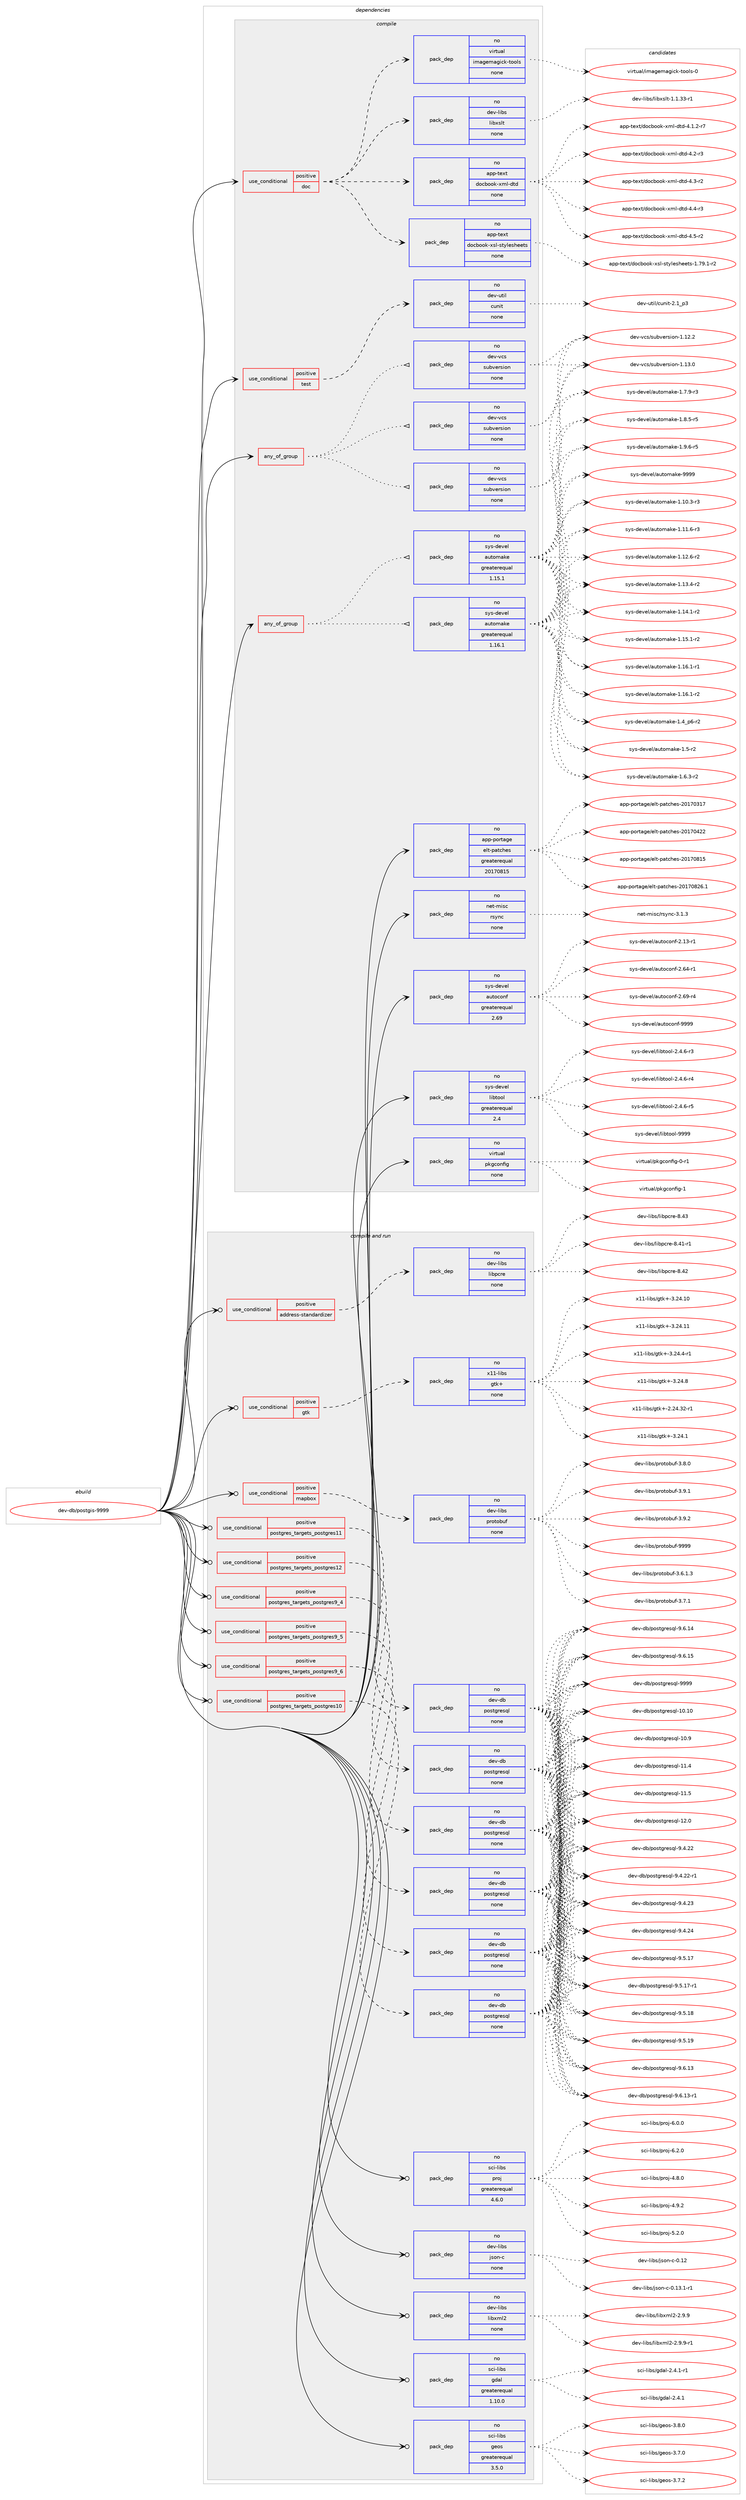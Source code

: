 digraph prolog {

# *************
# Graph options
# *************

newrank=true;
concentrate=true;
compound=true;
graph [rankdir=LR,fontname=Helvetica,fontsize=10,ranksep=1.5];#, ranksep=2.5, nodesep=0.2];
edge  [arrowhead=vee];
node  [fontname=Helvetica,fontsize=10];

# **********
# The ebuild
# **********

subgraph cluster_leftcol {
color=gray;
rank=same;
label=<<i>ebuild</i>>;
id [label="dev-db/postgis-9999", color=red, width=4, href="../dev-db/postgis-9999.svg"];
}

# ****************
# The dependencies
# ****************

subgraph cluster_midcol {
color=gray;
label=<<i>dependencies</i>>;
subgraph cluster_compile {
fillcolor="#eeeeee";
style=filled;
label=<<i>compile</i>>;
subgraph any9381 {
dependency522027 [label=<<TABLE BORDER="0" CELLBORDER="1" CELLSPACING="0" CELLPADDING="4"><TR><TD CELLPADDING="10">any_of_group</TD></TR></TABLE>>, shape=none, color=red];subgraph pack388657 {
dependency522028 [label=<<TABLE BORDER="0" CELLBORDER="1" CELLSPACING="0" CELLPADDING="4" WIDTH="220"><TR><TD ROWSPAN="6" CELLPADDING="30">pack_dep</TD></TR><TR><TD WIDTH="110">no</TD></TR><TR><TD>dev-vcs</TD></TR><TR><TD>subversion</TD></TR><TR><TD>none</TD></TR><TR><TD></TD></TR></TABLE>>, shape=none, color=blue];
}
dependency522027:e -> dependency522028:w [weight=20,style="dotted",arrowhead="oinv"];
subgraph pack388658 {
dependency522029 [label=<<TABLE BORDER="0" CELLBORDER="1" CELLSPACING="0" CELLPADDING="4" WIDTH="220"><TR><TD ROWSPAN="6" CELLPADDING="30">pack_dep</TD></TR><TR><TD WIDTH="110">no</TD></TR><TR><TD>dev-vcs</TD></TR><TR><TD>subversion</TD></TR><TR><TD>none</TD></TR><TR><TD></TD></TR></TABLE>>, shape=none, color=blue];
}
dependency522027:e -> dependency522029:w [weight=20,style="dotted",arrowhead="oinv"];
subgraph pack388659 {
dependency522030 [label=<<TABLE BORDER="0" CELLBORDER="1" CELLSPACING="0" CELLPADDING="4" WIDTH="220"><TR><TD ROWSPAN="6" CELLPADDING="30">pack_dep</TD></TR><TR><TD WIDTH="110">no</TD></TR><TR><TD>dev-vcs</TD></TR><TR><TD>subversion</TD></TR><TR><TD>none</TD></TR><TR><TD></TD></TR></TABLE>>, shape=none, color=blue];
}
dependency522027:e -> dependency522030:w [weight=20,style="dotted",arrowhead="oinv"];
}
id:e -> dependency522027:w [weight=20,style="solid",arrowhead="vee"];
subgraph any9382 {
dependency522031 [label=<<TABLE BORDER="0" CELLBORDER="1" CELLSPACING="0" CELLPADDING="4"><TR><TD CELLPADDING="10">any_of_group</TD></TR></TABLE>>, shape=none, color=red];subgraph pack388660 {
dependency522032 [label=<<TABLE BORDER="0" CELLBORDER="1" CELLSPACING="0" CELLPADDING="4" WIDTH="220"><TR><TD ROWSPAN="6" CELLPADDING="30">pack_dep</TD></TR><TR><TD WIDTH="110">no</TD></TR><TR><TD>sys-devel</TD></TR><TR><TD>automake</TD></TR><TR><TD>greaterequal</TD></TR><TR><TD>1.16.1</TD></TR></TABLE>>, shape=none, color=blue];
}
dependency522031:e -> dependency522032:w [weight=20,style="dotted",arrowhead="oinv"];
subgraph pack388661 {
dependency522033 [label=<<TABLE BORDER="0" CELLBORDER="1" CELLSPACING="0" CELLPADDING="4" WIDTH="220"><TR><TD ROWSPAN="6" CELLPADDING="30">pack_dep</TD></TR><TR><TD WIDTH="110">no</TD></TR><TR><TD>sys-devel</TD></TR><TR><TD>automake</TD></TR><TR><TD>greaterequal</TD></TR><TR><TD>1.15.1</TD></TR></TABLE>>, shape=none, color=blue];
}
dependency522031:e -> dependency522033:w [weight=20,style="dotted",arrowhead="oinv"];
}
id:e -> dependency522031:w [weight=20,style="solid",arrowhead="vee"];
subgraph cond123632 {
dependency522034 [label=<<TABLE BORDER="0" CELLBORDER="1" CELLSPACING="0" CELLPADDING="4"><TR><TD ROWSPAN="3" CELLPADDING="10">use_conditional</TD></TR><TR><TD>positive</TD></TR><TR><TD>doc</TD></TR></TABLE>>, shape=none, color=red];
subgraph pack388662 {
dependency522035 [label=<<TABLE BORDER="0" CELLBORDER="1" CELLSPACING="0" CELLPADDING="4" WIDTH="220"><TR><TD ROWSPAN="6" CELLPADDING="30">pack_dep</TD></TR><TR><TD WIDTH="110">no</TD></TR><TR><TD>app-text</TD></TR><TR><TD>docbook-xsl-stylesheets</TD></TR><TR><TD>none</TD></TR><TR><TD></TD></TR></TABLE>>, shape=none, color=blue];
}
dependency522034:e -> dependency522035:w [weight=20,style="dashed",arrowhead="vee"];
subgraph pack388663 {
dependency522036 [label=<<TABLE BORDER="0" CELLBORDER="1" CELLSPACING="0" CELLPADDING="4" WIDTH="220"><TR><TD ROWSPAN="6" CELLPADDING="30">pack_dep</TD></TR><TR><TD WIDTH="110">no</TD></TR><TR><TD>app-text</TD></TR><TR><TD>docbook-xml-dtd</TD></TR><TR><TD>none</TD></TR><TR><TD></TD></TR></TABLE>>, shape=none, color=blue];
}
dependency522034:e -> dependency522036:w [weight=20,style="dashed",arrowhead="vee"];
subgraph pack388664 {
dependency522037 [label=<<TABLE BORDER="0" CELLBORDER="1" CELLSPACING="0" CELLPADDING="4" WIDTH="220"><TR><TD ROWSPAN="6" CELLPADDING="30">pack_dep</TD></TR><TR><TD WIDTH="110">no</TD></TR><TR><TD>dev-libs</TD></TR><TR><TD>libxslt</TD></TR><TR><TD>none</TD></TR><TR><TD></TD></TR></TABLE>>, shape=none, color=blue];
}
dependency522034:e -> dependency522037:w [weight=20,style="dashed",arrowhead="vee"];
subgraph pack388665 {
dependency522038 [label=<<TABLE BORDER="0" CELLBORDER="1" CELLSPACING="0" CELLPADDING="4" WIDTH="220"><TR><TD ROWSPAN="6" CELLPADDING="30">pack_dep</TD></TR><TR><TD WIDTH="110">no</TD></TR><TR><TD>virtual</TD></TR><TR><TD>imagemagick-tools</TD></TR><TR><TD>none</TD></TR><TR><TD></TD></TR></TABLE>>, shape=none, color=blue];
}
dependency522034:e -> dependency522038:w [weight=20,style="dashed",arrowhead="vee"];
}
id:e -> dependency522034:w [weight=20,style="solid",arrowhead="vee"];
subgraph cond123633 {
dependency522039 [label=<<TABLE BORDER="0" CELLBORDER="1" CELLSPACING="0" CELLPADDING="4"><TR><TD ROWSPAN="3" CELLPADDING="10">use_conditional</TD></TR><TR><TD>positive</TD></TR><TR><TD>test</TD></TR></TABLE>>, shape=none, color=red];
subgraph pack388666 {
dependency522040 [label=<<TABLE BORDER="0" CELLBORDER="1" CELLSPACING="0" CELLPADDING="4" WIDTH="220"><TR><TD ROWSPAN="6" CELLPADDING="30">pack_dep</TD></TR><TR><TD WIDTH="110">no</TD></TR><TR><TD>dev-util</TD></TR><TR><TD>cunit</TD></TR><TR><TD>none</TD></TR><TR><TD></TD></TR></TABLE>>, shape=none, color=blue];
}
dependency522039:e -> dependency522040:w [weight=20,style="dashed",arrowhead="vee"];
}
id:e -> dependency522039:w [weight=20,style="solid",arrowhead="vee"];
subgraph pack388667 {
dependency522041 [label=<<TABLE BORDER="0" CELLBORDER="1" CELLSPACING="0" CELLPADDING="4" WIDTH="220"><TR><TD ROWSPAN="6" CELLPADDING="30">pack_dep</TD></TR><TR><TD WIDTH="110">no</TD></TR><TR><TD>app-portage</TD></TR><TR><TD>elt-patches</TD></TR><TR><TD>greaterequal</TD></TR><TR><TD>20170815</TD></TR></TABLE>>, shape=none, color=blue];
}
id:e -> dependency522041:w [weight=20,style="solid",arrowhead="vee"];
subgraph pack388668 {
dependency522042 [label=<<TABLE BORDER="0" CELLBORDER="1" CELLSPACING="0" CELLPADDING="4" WIDTH="220"><TR><TD ROWSPAN="6" CELLPADDING="30">pack_dep</TD></TR><TR><TD WIDTH="110">no</TD></TR><TR><TD>net-misc</TD></TR><TR><TD>rsync</TD></TR><TR><TD>none</TD></TR><TR><TD></TD></TR></TABLE>>, shape=none, color=blue];
}
id:e -> dependency522042:w [weight=20,style="solid",arrowhead="vee"];
subgraph pack388669 {
dependency522043 [label=<<TABLE BORDER="0" CELLBORDER="1" CELLSPACING="0" CELLPADDING="4" WIDTH="220"><TR><TD ROWSPAN="6" CELLPADDING="30">pack_dep</TD></TR><TR><TD WIDTH="110">no</TD></TR><TR><TD>sys-devel</TD></TR><TR><TD>autoconf</TD></TR><TR><TD>greaterequal</TD></TR><TR><TD>2.69</TD></TR></TABLE>>, shape=none, color=blue];
}
id:e -> dependency522043:w [weight=20,style="solid",arrowhead="vee"];
subgraph pack388670 {
dependency522044 [label=<<TABLE BORDER="0" CELLBORDER="1" CELLSPACING="0" CELLPADDING="4" WIDTH="220"><TR><TD ROWSPAN="6" CELLPADDING="30">pack_dep</TD></TR><TR><TD WIDTH="110">no</TD></TR><TR><TD>sys-devel</TD></TR><TR><TD>libtool</TD></TR><TR><TD>greaterequal</TD></TR><TR><TD>2.4</TD></TR></TABLE>>, shape=none, color=blue];
}
id:e -> dependency522044:w [weight=20,style="solid",arrowhead="vee"];
subgraph pack388671 {
dependency522045 [label=<<TABLE BORDER="0" CELLBORDER="1" CELLSPACING="0" CELLPADDING="4" WIDTH="220"><TR><TD ROWSPAN="6" CELLPADDING="30">pack_dep</TD></TR><TR><TD WIDTH="110">no</TD></TR><TR><TD>virtual</TD></TR><TR><TD>pkgconfig</TD></TR><TR><TD>none</TD></TR><TR><TD></TD></TR></TABLE>>, shape=none, color=blue];
}
id:e -> dependency522045:w [weight=20,style="solid",arrowhead="vee"];
}
subgraph cluster_compileandrun {
fillcolor="#eeeeee";
style=filled;
label=<<i>compile and run</i>>;
subgraph cond123634 {
dependency522046 [label=<<TABLE BORDER="0" CELLBORDER="1" CELLSPACING="0" CELLPADDING="4"><TR><TD ROWSPAN="3" CELLPADDING="10">use_conditional</TD></TR><TR><TD>positive</TD></TR><TR><TD>address-standardizer</TD></TR></TABLE>>, shape=none, color=red];
subgraph pack388672 {
dependency522047 [label=<<TABLE BORDER="0" CELLBORDER="1" CELLSPACING="0" CELLPADDING="4" WIDTH="220"><TR><TD ROWSPAN="6" CELLPADDING="30">pack_dep</TD></TR><TR><TD WIDTH="110">no</TD></TR><TR><TD>dev-libs</TD></TR><TR><TD>libpcre</TD></TR><TR><TD>none</TD></TR><TR><TD></TD></TR></TABLE>>, shape=none, color=blue];
}
dependency522046:e -> dependency522047:w [weight=20,style="dashed",arrowhead="vee"];
}
id:e -> dependency522046:w [weight=20,style="solid",arrowhead="odotvee"];
subgraph cond123635 {
dependency522048 [label=<<TABLE BORDER="0" CELLBORDER="1" CELLSPACING="0" CELLPADDING="4"><TR><TD ROWSPAN="3" CELLPADDING="10">use_conditional</TD></TR><TR><TD>positive</TD></TR><TR><TD>gtk</TD></TR></TABLE>>, shape=none, color=red];
subgraph pack388673 {
dependency522049 [label=<<TABLE BORDER="0" CELLBORDER="1" CELLSPACING="0" CELLPADDING="4" WIDTH="220"><TR><TD ROWSPAN="6" CELLPADDING="30">pack_dep</TD></TR><TR><TD WIDTH="110">no</TD></TR><TR><TD>x11-libs</TD></TR><TR><TD>gtk+</TD></TR><TR><TD>none</TD></TR><TR><TD></TD></TR></TABLE>>, shape=none, color=blue];
}
dependency522048:e -> dependency522049:w [weight=20,style="dashed",arrowhead="vee"];
}
id:e -> dependency522048:w [weight=20,style="solid",arrowhead="odotvee"];
subgraph cond123636 {
dependency522050 [label=<<TABLE BORDER="0" CELLBORDER="1" CELLSPACING="0" CELLPADDING="4"><TR><TD ROWSPAN="3" CELLPADDING="10">use_conditional</TD></TR><TR><TD>positive</TD></TR><TR><TD>mapbox</TD></TR></TABLE>>, shape=none, color=red];
subgraph pack388674 {
dependency522051 [label=<<TABLE BORDER="0" CELLBORDER="1" CELLSPACING="0" CELLPADDING="4" WIDTH="220"><TR><TD ROWSPAN="6" CELLPADDING="30">pack_dep</TD></TR><TR><TD WIDTH="110">no</TD></TR><TR><TD>dev-libs</TD></TR><TR><TD>protobuf</TD></TR><TR><TD>none</TD></TR><TR><TD></TD></TR></TABLE>>, shape=none, color=blue];
}
dependency522050:e -> dependency522051:w [weight=20,style="dashed",arrowhead="vee"];
}
id:e -> dependency522050:w [weight=20,style="solid",arrowhead="odotvee"];
subgraph cond123637 {
dependency522052 [label=<<TABLE BORDER="0" CELLBORDER="1" CELLSPACING="0" CELLPADDING="4"><TR><TD ROWSPAN="3" CELLPADDING="10">use_conditional</TD></TR><TR><TD>positive</TD></TR><TR><TD>postgres_targets_postgres10</TD></TR></TABLE>>, shape=none, color=red];
subgraph pack388675 {
dependency522053 [label=<<TABLE BORDER="0" CELLBORDER="1" CELLSPACING="0" CELLPADDING="4" WIDTH="220"><TR><TD ROWSPAN="6" CELLPADDING="30">pack_dep</TD></TR><TR><TD WIDTH="110">no</TD></TR><TR><TD>dev-db</TD></TR><TR><TD>postgresql</TD></TR><TR><TD>none</TD></TR><TR><TD></TD></TR></TABLE>>, shape=none, color=blue];
}
dependency522052:e -> dependency522053:w [weight=20,style="dashed",arrowhead="vee"];
}
id:e -> dependency522052:w [weight=20,style="solid",arrowhead="odotvee"];
subgraph cond123638 {
dependency522054 [label=<<TABLE BORDER="0" CELLBORDER="1" CELLSPACING="0" CELLPADDING="4"><TR><TD ROWSPAN="3" CELLPADDING="10">use_conditional</TD></TR><TR><TD>positive</TD></TR><TR><TD>postgres_targets_postgres11</TD></TR></TABLE>>, shape=none, color=red];
subgraph pack388676 {
dependency522055 [label=<<TABLE BORDER="0" CELLBORDER="1" CELLSPACING="0" CELLPADDING="4" WIDTH="220"><TR><TD ROWSPAN="6" CELLPADDING="30">pack_dep</TD></TR><TR><TD WIDTH="110">no</TD></TR><TR><TD>dev-db</TD></TR><TR><TD>postgresql</TD></TR><TR><TD>none</TD></TR><TR><TD></TD></TR></TABLE>>, shape=none, color=blue];
}
dependency522054:e -> dependency522055:w [weight=20,style="dashed",arrowhead="vee"];
}
id:e -> dependency522054:w [weight=20,style="solid",arrowhead="odotvee"];
subgraph cond123639 {
dependency522056 [label=<<TABLE BORDER="0" CELLBORDER="1" CELLSPACING="0" CELLPADDING="4"><TR><TD ROWSPAN="3" CELLPADDING="10">use_conditional</TD></TR><TR><TD>positive</TD></TR><TR><TD>postgres_targets_postgres12</TD></TR></TABLE>>, shape=none, color=red];
subgraph pack388677 {
dependency522057 [label=<<TABLE BORDER="0" CELLBORDER="1" CELLSPACING="0" CELLPADDING="4" WIDTH="220"><TR><TD ROWSPAN="6" CELLPADDING="30">pack_dep</TD></TR><TR><TD WIDTH="110">no</TD></TR><TR><TD>dev-db</TD></TR><TR><TD>postgresql</TD></TR><TR><TD>none</TD></TR><TR><TD></TD></TR></TABLE>>, shape=none, color=blue];
}
dependency522056:e -> dependency522057:w [weight=20,style="dashed",arrowhead="vee"];
}
id:e -> dependency522056:w [weight=20,style="solid",arrowhead="odotvee"];
subgraph cond123640 {
dependency522058 [label=<<TABLE BORDER="0" CELLBORDER="1" CELLSPACING="0" CELLPADDING="4"><TR><TD ROWSPAN="3" CELLPADDING="10">use_conditional</TD></TR><TR><TD>positive</TD></TR><TR><TD>postgres_targets_postgres9_4</TD></TR></TABLE>>, shape=none, color=red];
subgraph pack388678 {
dependency522059 [label=<<TABLE BORDER="0" CELLBORDER="1" CELLSPACING="0" CELLPADDING="4" WIDTH="220"><TR><TD ROWSPAN="6" CELLPADDING="30">pack_dep</TD></TR><TR><TD WIDTH="110">no</TD></TR><TR><TD>dev-db</TD></TR><TR><TD>postgresql</TD></TR><TR><TD>none</TD></TR><TR><TD></TD></TR></TABLE>>, shape=none, color=blue];
}
dependency522058:e -> dependency522059:w [weight=20,style="dashed",arrowhead="vee"];
}
id:e -> dependency522058:w [weight=20,style="solid",arrowhead="odotvee"];
subgraph cond123641 {
dependency522060 [label=<<TABLE BORDER="0" CELLBORDER="1" CELLSPACING="0" CELLPADDING="4"><TR><TD ROWSPAN="3" CELLPADDING="10">use_conditional</TD></TR><TR><TD>positive</TD></TR><TR><TD>postgres_targets_postgres9_5</TD></TR></TABLE>>, shape=none, color=red];
subgraph pack388679 {
dependency522061 [label=<<TABLE BORDER="0" CELLBORDER="1" CELLSPACING="0" CELLPADDING="4" WIDTH="220"><TR><TD ROWSPAN="6" CELLPADDING="30">pack_dep</TD></TR><TR><TD WIDTH="110">no</TD></TR><TR><TD>dev-db</TD></TR><TR><TD>postgresql</TD></TR><TR><TD>none</TD></TR><TR><TD></TD></TR></TABLE>>, shape=none, color=blue];
}
dependency522060:e -> dependency522061:w [weight=20,style="dashed",arrowhead="vee"];
}
id:e -> dependency522060:w [weight=20,style="solid",arrowhead="odotvee"];
subgraph cond123642 {
dependency522062 [label=<<TABLE BORDER="0" CELLBORDER="1" CELLSPACING="0" CELLPADDING="4"><TR><TD ROWSPAN="3" CELLPADDING="10">use_conditional</TD></TR><TR><TD>positive</TD></TR><TR><TD>postgres_targets_postgres9_6</TD></TR></TABLE>>, shape=none, color=red];
subgraph pack388680 {
dependency522063 [label=<<TABLE BORDER="0" CELLBORDER="1" CELLSPACING="0" CELLPADDING="4" WIDTH="220"><TR><TD ROWSPAN="6" CELLPADDING="30">pack_dep</TD></TR><TR><TD WIDTH="110">no</TD></TR><TR><TD>dev-db</TD></TR><TR><TD>postgresql</TD></TR><TR><TD>none</TD></TR><TR><TD></TD></TR></TABLE>>, shape=none, color=blue];
}
dependency522062:e -> dependency522063:w [weight=20,style="dashed",arrowhead="vee"];
}
id:e -> dependency522062:w [weight=20,style="solid",arrowhead="odotvee"];
subgraph pack388681 {
dependency522064 [label=<<TABLE BORDER="0" CELLBORDER="1" CELLSPACING="0" CELLPADDING="4" WIDTH="220"><TR><TD ROWSPAN="6" CELLPADDING="30">pack_dep</TD></TR><TR><TD WIDTH="110">no</TD></TR><TR><TD>dev-libs</TD></TR><TR><TD>json-c</TD></TR><TR><TD>none</TD></TR><TR><TD></TD></TR></TABLE>>, shape=none, color=blue];
}
id:e -> dependency522064:w [weight=20,style="solid",arrowhead="odotvee"];
subgraph pack388682 {
dependency522065 [label=<<TABLE BORDER="0" CELLBORDER="1" CELLSPACING="0" CELLPADDING="4" WIDTH="220"><TR><TD ROWSPAN="6" CELLPADDING="30">pack_dep</TD></TR><TR><TD WIDTH="110">no</TD></TR><TR><TD>dev-libs</TD></TR><TR><TD>libxml2</TD></TR><TR><TD>none</TD></TR><TR><TD></TD></TR></TABLE>>, shape=none, color=blue];
}
id:e -> dependency522065:w [weight=20,style="solid",arrowhead="odotvee"];
subgraph pack388683 {
dependency522066 [label=<<TABLE BORDER="0" CELLBORDER="1" CELLSPACING="0" CELLPADDING="4" WIDTH="220"><TR><TD ROWSPAN="6" CELLPADDING="30">pack_dep</TD></TR><TR><TD WIDTH="110">no</TD></TR><TR><TD>sci-libs</TD></TR><TR><TD>gdal</TD></TR><TR><TD>greaterequal</TD></TR><TR><TD>1.10.0</TD></TR></TABLE>>, shape=none, color=blue];
}
id:e -> dependency522066:w [weight=20,style="solid",arrowhead="odotvee"];
subgraph pack388684 {
dependency522067 [label=<<TABLE BORDER="0" CELLBORDER="1" CELLSPACING="0" CELLPADDING="4" WIDTH="220"><TR><TD ROWSPAN="6" CELLPADDING="30">pack_dep</TD></TR><TR><TD WIDTH="110">no</TD></TR><TR><TD>sci-libs</TD></TR><TR><TD>geos</TD></TR><TR><TD>greaterequal</TD></TR><TR><TD>3.5.0</TD></TR></TABLE>>, shape=none, color=blue];
}
id:e -> dependency522067:w [weight=20,style="solid",arrowhead="odotvee"];
subgraph pack388685 {
dependency522068 [label=<<TABLE BORDER="0" CELLBORDER="1" CELLSPACING="0" CELLPADDING="4" WIDTH="220"><TR><TD ROWSPAN="6" CELLPADDING="30">pack_dep</TD></TR><TR><TD WIDTH="110">no</TD></TR><TR><TD>sci-libs</TD></TR><TR><TD>proj</TD></TR><TR><TD>greaterequal</TD></TR><TR><TD>4.6.0</TD></TR></TABLE>>, shape=none, color=blue];
}
id:e -> dependency522068:w [weight=20,style="solid",arrowhead="odotvee"];
}
subgraph cluster_run {
fillcolor="#eeeeee";
style=filled;
label=<<i>run</i>>;
}
}

# **************
# The candidates
# **************

subgraph cluster_choices {
rank=same;
color=gray;
label=<<i>candidates</i>>;

subgraph choice388657 {
color=black;
nodesep=1;
choice1001011184511899115471151179811810111411510511111045494649504650 [label="dev-vcs/subversion-1.12.2", color=red, width=4,href="../dev-vcs/subversion-1.12.2.svg"];
choice1001011184511899115471151179811810111411510511111045494649514648 [label="dev-vcs/subversion-1.13.0", color=red, width=4,href="../dev-vcs/subversion-1.13.0.svg"];
dependency522028:e -> choice1001011184511899115471151179811810111411510511111045494649504650:w [style=dotted,weight="100"];
dependency522028:e -> choice1001011184511899115471151179811810111411510511111045494649514648:w [style=dotted,weight="100"];
}
subgraph choice388658 {
color=black;
nodesep=1;
choice1001011184511899115471151179811810111411510511111045494649504650 [label="dev-vcs/subversion-1.12.2", color=red, width=4,href="../dev-vcs/subversion-1.12.2.svg"];
choice1001011184511899115471151179811810111411510511111045494649514648 [label="dev-vcs/subversion-1.13.0", color=red, width=4,href="../dev-vcs/subversion-1.13.0.svg"];
dependency522029:e -> choice1001011184511899115471151179811810111411510511111045494649504650:w [style=dotted,weight="100"];
dependency522029:e -> choice1001011184511899115471151179811810111411510511111045494649514648:w [style=dotted,weight="100"];
}
subgraph choice388659 {
color=black;
nodesep=1;
choice1001011184511899115471151179811810111411510511111045494649504650 [label="dev-vcs/subversion-1.12.2", color=red, width=4,href="../dev-vcs/subversion-1.12.2.svg"];
choice1001011184511899115471151179811810111411510511111045494649514648 [label="dev-vcs/subversion-1.13.0", color=red, width=4,href="../dev-vcs/subversion-1.13.0.svg"];
dependency522030:e -> choice1001011184511899115471151179811810111411510511111045494649504650:w [style=dotted,weight="100"];
dependency522030:e -> choice1001011184511899115471151179811810111411510511111045494649514648:w [style=dotted,weight="100"];
}
subgraph choice388660 {
color=black;
nodesep=1;
choice11512111545100101118101108479711711611110997107101454946494846514511451 [label="sys-devel/automake-1.10.3-r3", color=red, width=4,href="../sys-devel/automake-1.10.3-r3.svg"];
choice11512111545100101118101108479711711611110997107101454946494946544511451 [label="sys-devel/automake-1.11.6-r3", color=red, width=4,href="../sys-devel/automake-1.11.6-r3.svg"];
choice11512111545100101118101108479711711611110997107101454946495046544511450 [label="sys-devel/automake-1.12.6-r2", color=red, width=4,href="../sys-devel/automake-1.12.6-r2.svg"];
choice11512111545100101118101108479711711611110997107101454946495146524511450 [label="sys-devel/automake-1.13.4-r2", color=red, width=4,href="../sys-devel/automake-1.13.4-r2.svg"];
choice11512111545100101118101108479711711611110997107101454946495246494511450 [label="sys-devel/automake-1.14.1-r2", color=red, width=4,href="../sys-devel/automake-1.14.1-r2.svg"];
choice11512111545100101118101108479711711611110997107101454946495346494511450 [label="sys-devel/automake-1.15.1-r2", color=red, width=4,href="../sys-devel/automake-1.15.1-r2.svg"];
choice11512111545100101118101108479711711611110997107101454946495446494511449 [label="sys-devel/automake-1.16.1-r1", color=red, width=4,href="../sys-devel/automake-1.16.1-r1.svg"];
choice11512111545100101118101108479711711611110997107101454946495446494511450 [label="sys-devel/automake-1.16.1-r2", color=red, width=4,href="../sys-devel/automake-1.16.1-r2.svg"];
choice115121115451001011181011084797117116111109971071014549465295112544511450 [label="sys-devel/automake-1.4_p6-r2", color=red, width=4,href="../sys-devel/automake-1.4_p6-r2.svg"];
choice11512111545100101118101108479711711611110997107101454946534511450 [label="sys-devel/automake-1.5-r2", color=red, width=4,href="../sys-devel/automake-1.5-r2.svg"];
choice115121115451001011181011084797117116111109971071014549465446514511450 [label="sys-devel/automake-1.6.3-r2", color=red, width=4,href="../sys-devel/automake-1.6.3-r2.svg"];
choice115121115451001011181011084797117116111109971071014549465546574511451 [label="sys-devel/automake-1.7.9-r3", color=red, width=4,href="../sys-devel/automake-1.7.9-r3.svg"];
choice115121115451001011181011084797117116111109971071014549465646534511453 [label="sys-devel/automake-1.8.5-r5", color=red, width=4,href="../sys-devel/automake-1.8.5-r5.svg"];
choice115121115451001011181011084797117116111109971071014549465746544511453 [label="sys-devel/automake-1.9.6-r5", color=red, width=4,href="../sys-devel/automake-1.9.6-r5.svg"];
choice115121115451001011181011084797117116111109971071014557575757 [label="sys-devel/automake-9999", color=red, width=4,href="../sys-devel/automake-9999.svg"];
dependency522032:e -> choice11512111545100101118101108479711711611110997107101454946494846514511451:w [style=dotted,weight="100"];
dependency522032:e -> choice11512111545100101118101108479711711611110997107101454946494946544511451:w [style=dotted,weight="100"];
dependency522032:e -> choice11512111545100101118101108479711711611110997107101454946495046544511450:w [style=dotted,weight="100"];
dependency522032:e -> choice11512111545100101118101108479711711611110997107101454946495146524511450:w [style=dotted,weight="100"];
dependency522032:e -> choice11512111545100101118101108479711711611110997107101454946495246494511450:w [style=dotted,weight="100"];
dependency522032:e -> choice11512111545100101118101108479711711611110997107101454946495346494511450:w [style=dotted,weight="100"];
dependency522032:e -> choice11512111545100101118101108479711711611110997107101454946495446494511449:w [style=dotted,weight="100"];
dependency522032:e -> choice11512111545100101118101108479711711611110997107101454946495446494511450:w [style=dotted,weight="100"];
dependency522032:e -> choice115121115451001011181011084797117116111109971071014549465295112544511450:w [style=dotted,weight="100"];
dependency522032:e -> choice11512111545100101118101108479711711611110997107101454946534511450:w [style=dotted,weight="100"];
dependency522032:e -> choice115121115451001011181011084797117116111109971071014549465446514511450:w [style=dotted,weight="100"];
dependency522032:e -> choice115121115451001011181011084797117116111109971071014549465546574511451:w [style=dotted,weight="100"];
dependency522032:e -> choice115121115451001011181011084797117116111109971071014549465646534511453:w [style=dotted,weight="100"];
dependency522032:e -> choice115121115451001011181011084797117116111109971071014549465746544511453:w [style=dotted,weight="100"];
dependency522032:e -> choice115121115451001011181011084797117116111109971071014557575757:w [style=dotted,weight="100"];
}
subgraph choice388661 {
color=black;
nodesep=1;
choice11512111545100101118101108479711711611110997107101454946494846514511451 [label="sys-devel/automake-1.10.3-r3", color=red, width=4,href="../sys-devel/automake-1.10.3-r3.svg"];
choice11512111545100101118101108479711711611110997107101454946494946544511451 [label="sys-devel/automake-1.11.6-r3", color=red, width=4,href="../sys-devel/automake-1.11.6-r3.svg"];
choice11512111545100101118101108479711711611110997107101454946495046544511450 [label="sys-devel/automake-1.12.6-r2", color=red, width=4,href="../sys-devel/automake-1.12.6-r2.svg"];
choice11512111545100101118101108479711711611110997107101454946495146524511450 [label="sys-devel/automake-1.13.4-r2", color=red, width=4,href="../sys-devel/automake-1.13.4-r2.svg"];
choice11512111545100101118101108479711711611110997107101454946495246494511450 [label="sys-devel/automake-1.14.1-r2", color=red, width=4,href="../sys-devel/automake-1.14.1-r2.svg"];
choice11512111545100101118101108479711711611110997107101454946495346494511450 [label="sys-devel/automake-1.15.1-r2", color=red, width=4,href="../sys-devel/automake-1.15.1-r2.svg"];
choice11512111545100101118101108479711711611110997107101454946495446494511449 [label="sys-devel/automake-1.16.1-r1", color=red, width=4,href="../sys-devel/automake-1.16.1-r1.svg"];
choice11512111545100101118101108479711711611110997107101454946495446494511450 [label="sys-devel/automake-1.16.1-r2", color=red, width=4,href="../sys-devel/automake-1.16.1-r2.svg"];
choice115121115451001011181011084797117116111109971071014549465295112544511450 [label="sys-devel/automake-1.4_p6-r2", color=red, width=4,href="../sys-devel/automake-1.4_p6-r2.svg"];
choice11512111545100101118101108479711711611110997107101454946534511450 [label="sys-devel/automake-1.5-r2", color=red, width=4,href="../sys-devel/automake-1.5-r2.svg"];
choice115121115451001011181011084797117116111109971071014549465446514511450 [label="sys-devel/automake-1.6.3-r2", color=red, width=4,href="../sys-devel/automake-1.6.3-r2.svg"];
choice115121115451001011181011084797117116111109971071014549465546574511451 [label="sys-devel/automake-1.7.9-r3", color=red, width=4,href="../sys-devel/automake-1.7.9-r3.svg"];
choice115121115451001011181011084797117116111109971071014549465646534511453 [label="sys-devel/automake-1.8.5-r5", color=red, width=4,href="../sys-devel/automake-1.8.5-r5.svg"];
choice115121115451001011181011084797117116111109971071014549465746544511453 [label="sys-devel/automake-1.9.6-r5", color=red, width=4,href="../sys-devel/automake-1.9.6-r5.svg"];
choice115121115451001011181011084797117116111109971071014557575757 [label="sys-devel/automake-9999", color=red, width=4,href="../sys-devel/automake-9999.svg"];
dependency522033:e -> choice11512111545100101118101108479711711611110997107101454946494846514511451:w [style=dotted,weight="100"];
dependency522033:e -> choice11512111545100101118101108479711711611110997107101454946494946544511451:w [style=dotted,weight="100"];
dependency522033:e -> choice11512111545100101118101108479711711611110997107101454946495046544511450:w [style=dotted,weight="100"];
dependency522033:e -> choice11512111545100101118101108479711711611110997107101454946495146524511450:w [style=dotted,weight="100"];
dependency522033:e -> choice11512111545100101118101108479711711611110997107101454946495246494511450:w [style=dotted,weight="100"];
dependency522033:e -> choice11512111545100101118101108479711711611110997107101454946495346494511450:w [style=dotted,weight="100"];
dependency522033:e -> choice11512111545100101118101108479711711611110997107101454946495446494511449:w [style=dotted,weight="100"];
dependency522033:e -> choice11512111545100101118101108479711711611110997107101454946495446494511450:w [style=dotted,weight="100"];
dependency522033:e -> choice115121115451001011181011084797117116111109971071014549465295112544511450:w [style=dotted,weight="100"];
dependency522033:e -> choice11512111545100101118101108479711711611110997107101454946534511450:w [style=dotted,weight="100"];
dependency522033:e -> choice115121115451001011181011084797117116111109971071014549465446514511450:w [style=dotted,weight="100"];
dependency522033:e -> choice115121115451001011181011084797117116111109971071014549465546574511451:w [style=dotted,weight="100"];
dependency522033:e -> choice115121115451001011181011084797117116111109971071014549465646534511453:w [style=dotted,weight="100"];
dependency522033:e -> choice115121115451001011181011084797117116111109971071014549465746544511453:w [style=dotted,weight="100"];
dependency522033:e -> choice115121115451001011181011084797117116111109971071014557575757:w [style=dotted,weight="100"];
}
subgraph choice388662 {
color=black;
nodesep=1;
choice97112112451161011201164710011199981111111074512011510845115116121108101115104101101116115454946555746494511450 [label="app-text/docbook-xsl-stylesheets-1.79.1-r2", color=red, width=4,href="../app-text/docbook-xsl-stylesheets-1.79.1-r2.svg"];
dependency522035:e -> choice97112112451161011201164710011199981111111074512011510845115116121108101115104101101116115454946555746494511450:w [style=dotted,weight="100"];
}
subgraph choice388663 {
color=black;
nodesep=1;
choice971121124511610112011647100111999811111110745120109108451001161004552464946504511455 [label="app-text/docbook-xml-dtd-4.1.2-r7", color=red, width=4,href="../app-text/docbook-xml-dtd-4.1.2-r7.svg"];
choice97112112451161011201164710011199981111111074512010910845100116100455246504511451 [label="app-text/docbook-xml-dtd-4.2-r3", color=red, width=4,href="../app-text/docbook-xml-dtd-4.2-r3.svg"];
choice97112112451161011201164710011199981111111074512010910845100116100455246514511450 [label="app-text/docbook-xml-dtd-4.3-r2", color=red, width=4,href="../app-text/docbook-xml-dtd-4.3-r2.svg"];
choice97112112451161011201164710011199981111111074512010910845100116100455246524511451 [label="app-text/docbook-xml-dtd-4.4-r3", color=red, width=4,href="../app-text/docbook-xml-dtd-4.4-r3.svg"];
choice97112112451161011201164710011199981111111074512010910845100116100455246534511450 [label="app-text/docbook-xml-dtd-4.5-r2", color=red, width=4,href="../app-text/docbook-xml-dtd-4.5-r2.svg"];
dependency522036:e -> choice971121124511610112011647100111999811111110745120109108451001161004552464946504511455:w [style=dotted,weight="100"];
dependency522036:e -> choice97112112451161011201164710011199981111111074512010910845100116100455246504511451:w [style=dotted,weight="100"];
dependency522036:e -> choice97112112451161011201164710011199981111111074512010910845100116100455246514511450:w [style=dotted,weight="100"];
dependency522036:e -> choice97112112451161011201164710011199981111111074512010910845100116100455246524511451:w [style=dotted,weight="100"];
dependency522036:e -> choice97112112451161011201164710011199981111111074512010910845100116100455246534511450:w [style=dotted,weight="100"];
}
subgraph choice388664 {
color=black;
nodesep=1;
choice10010111845108105981154710810598120115108116454946494651514511449 [label="dev-libs/libxslt-1.1.33-r1", color=red, width=4,href="../dev-libs/libxslt-1.1.33-r1.svg"];
dependency522037:e -> choice10010111845108105981154710810598120115108116454946494651514511449:w [style=dotted,weight="100"];
}
subgraph choice388665 {
color=black;
nodesep=1;
choice1181051141161179710847105109971031011099710310599107451161111111081154548 [label="virtual/imagemagick-tools-0", color=red, width=4,href="../virtual/imagemagick-tools-0.svg"];
dependency522038:e -> choice1181051141161179710847105109971031011099710310599107451161111111081154548:w [style=dotted,weight="100"];
}
subgraph choice388666 {
color=black;
nodesep=1;
choice100101118451171161051084799117110105116455046499511251 [label="dev-util/cunit-2.1_p3", color=red, width=4,href="../dev-util/cunit-2.1_p3.svg"];
dependency522040:e -> choice100101118451171161051084799117110105116455046499511251:w [style=dotted,weight="100"];
}
subgraph choice388667 {
color=black;
nodesep=1;
choice97112112451121111141169710310147101108116451129711699104101115455048495548514955 [label="app-portage/elt-patches-20170317", color=red, width=4,href="../app-portage/elt-patches-20170317.svg"];
choice97112112451121111141169710310147101108116451129711699104101115455048495548525050 [label="app-portage/elt-patches-20170422", color=red, width=4,href="../app-portage/elt-patches-20170422.svg"];
choice97112112451121111141169710310147101108116451129711699104101115455048495548564953 [label="app-portage/elt-patches-20170815", color=red, width=4,href="../app-portage/elt-patches-20170815.svg"];
choice971121124511211111411697103101471011081164511297116991041011154550484955485650544649 [label="app-portage/elt-patches-20170826.1", color=red, width=4,href="../app-portage/elt-patches-20170826.1.svg"];
dependency522041:e -> choice97112112451121111141169710310147101108116451129711699104101115455048495548514955:w [style=dotted,weight="100"];
dependency522041:e -> choice97112112451121111141169710310147101108116451129711699104101115455048495548525050:w [style=dotted,weight="100"];
dependency522041:e -> choice97112112451121111141169710310147101108116451129711699104101115455048495548564953:w [style=dotted,weight="100"];
dependency522041:e -> choice971121124511211111411697103101471011081164511297116991041011154550484955485650544649:w [style=dotted,weight="100"];
}
subgraph choice388668 {
color=black;
nodesep=1;
choice11010111645109105115994711411512111099455146494651 [label="net-misc/rsync-3.1.3", color=red, width=4,href="../net-misc/rsync-3.1.3.svg"];
dependency522042:e -> choice11010111645109105115994711411512111099455146494651:w [style=dotted,weight="100"];
}
subgraph choice388669 {
color=black;
nodesep=1;
choice1151211154510010111810110847971171161119911111010245504649514511449 [label="sys-devel/autoconf-2.13-r1", color=red, width=4,href="../sys-devel/autoconf-2.13-r1.svg"];
choice1151211154510010111810110847971171161119911111010245504654524511449 [label="sys-devel/autoconf-2.64-r1", color=red, width=4,href="../sys-devel/autoconf-2.64-r1.svg"];
choice1151211154510010111810110847971171161119911111010245504654574511452 [label="sys-devel/autoconf-2.69-r4", color=red, width=4,href="../sys-devel/autoconf-2.69-r4.svg"];
choice115121115451001011181011084797117116111991111101024557575757 [label="sys-devel/autoconf-9999", color=red, width=4,href="../sys-devel/autoconf-9999.svg"];
dependency522043:e -> choice1151211154510010111810110847971171161119911111010245504649514511449:w [style=dotted,weight="100"];
dependency522043:e -> choice1151211154510010111810110847971171161119911111010245504654524511449:w [style=dotted,weight="100"];
dependency522043:e -> choice1151211154510010111810110847971171161119911111010245504654574511452:w [style=dotted,weight="100"];
dependency522043:e -> choice115121115451001011181011084797117116111991111101024557575757:w [style=dotted,weight="100"];
}
subgraph choice388670 {
color=black;
nodesep=1;
choice1151211154510010111810110847108105981161111111084550465246544511451 [label="sys-devel/libtool-2.4.6-r3", color=red, width=4,href="../sys-devel/libtool-2.4.6-r3.svg"];
choice1151211154510010111810110847108105981161111111084550465246544511452 [label="sys-devel/libtool-2.4.6-r4", color=red, width=4,href="../sys-devel/libtool-2.4.6-r4.svg"];
choice1151211154510010111810110847108105981161111111084550465246544511453 [label="sys-devel/libtool-2.4.6-r5", color=red, width=4,href="../sys-devel/libtool-2.4.6-r5.svg"];
choice1151211154510010111810110847108105981161111111084557575757 [label="sys-devel/libtool-9999", color=red, width=4,href="../sys-devel/libtool-9999.svg"];
dependency522044:e -> choice1151211154510010111810110847108105981161111111084550465246544511451:w [style=dotted,weight="100"];
dependency522044:e -> choice1151211154510010111810110847108105981161111111084550465246544511452:w [style=dotted,weight="100"];
dependency522044:e -> choice1151211154510010111810110847108105981161111111084550465246544511453:w [style=dotted,weight="100"];
dependency522044:e -> choice1151211154510010111810110847108105981161111111084557575757:w [style=dotted,weight="100"];
}
subgraph choice388671 {
color=black;
nodesep=1;
choice11810511411611797108471121071039911111010210510345484511449 [label="virtual/pkgconfig-0-r1", color=red, width=4,href="../virtual/pkgconfig-0-r1.svg"];
choice1181051141161179710847112107103991111101021051034549 [label="virtual/pkgconfig-1", color=red, width=4,href="../virtual/pkgconfig-1.svg"];
dependency522045:e -> choice11810511411611797108471121071039911111010210510345484511449:w [style=dotted,weight="100"];
dependency522045:e -> choice1181051141161179710847112107103991111101021051034549:w [style=dotted,weight="100"];
}
subgraph choice388672 {
color=black;
nodesep=1;
choice100101118451081059811547108105981129911410145564652494511449 [label="dev-libs/libpcre-8.41-r1", color=red, width=4,href="../dev-libs/libpcre-8.41-r1.svg"];
choice10010111845108105981154710810598112991141014556465250 [label="dev-libs/libpcre-8.42", color=red, width=4,href="../dev-libs/libpcre-8.42.svg"];
choice10010111845108105981154710810598112991141014556465251 [label="dev-libs/libpcre-8.43", color=red, width=4,href="../dev-libs/libpcre-8.43.svg"];
dependency522047:e -> choice100101118451081059811547108105981129911410145564652494511449:w [style=dotted,weight="100"];
dependency522047:e -> choice10010111845108105981154710810598112991141014556465250:w [style=dotted,weight="100"];
dependency522047:e -> choice10010111845108105981154710810598112991141014556465251:w [style=dotted,weight="100"];
}
subgraph choice388673 {
color=black;
nodesep=1;
choice12049494510810598115471031161074345504650524651504511449 [label="x11-libs/gtk+-2.24.32-r1", color=red, width=4,href="../x11-libs/gtk+-2.24.32-r1.svg"];
choice12049494510810598115471031161074345514650524649 [label="x11-libs/gtk+-3.24.1", color=red, width=4,href="../x11-libs/gtk+-3.24.1.svg"];
choice1204949451081059811547103116107434551465052464948 [label="x11-libs/gtk+-3.24.10", color=red, width=4,href="../x11-libs/gtk+-3.24.10.svg"];
choice1204949451081059811547103116107434551465052464949 [label="x11-libs/gtk+-3.24.11", color=red, width=4,href="../x11-libs/gtk+-3.24.11.svg"];
choice120494945108105981154710311610743455146505246524511449 [label="x11-libs/gtk+-3.24.4-r1", color=red, width=4,href="../x11-libs/gtk+-3.24.4-r1.svg"];
choice12049494510810598115471031161074345514650524656 [label="x11-libs/gtk+-3.24.8", color=red, width=4,href="../x11-libs/gtk+-3.24.8.svg"];
dependency522049:e -> choice12049494510810598115471031161074345504650524651504511449:w [style=dotted,weight="100"];
dependency522049:e -> choice12049494510810598115471031161074345514650524649:w [style=dotted,weight="100"];
dependency522049:e -> choice1204949451081059811547103116107434551465052464948:w [style=dotted,weight="100"];
dependency522049:e -> choice1204949451081059811547103116107434551465052464949:w [style=dotted,weight="100"];
dependency522049:e -> choice120494945108105981154710311610743455146505246524511449:w [style=dotted,weight="100"];
dependency522049:e -> choice12049494510810598115471031161074345514650524656:w [style=dotted,weight="100"];
}
subgraph choice388674 {
color=black;
nodesep=1;
choice100101118451081059811547112114111116111981171024551465446494651 [label="dev-libs/protobuf-3.6.1.3", color=red, width=4,href="../dev-libs/protobuf-3.6.1.3.svg"];
choice10010111845108105981154711211411111611198117102455146554649 [label="dev-libs/protobuf-3.7.1", color=red, width=4,href="../dev-libs/protobuf-3.7.1.svg"];
choice10010111845108105981154711211411111611198117102455146564648 [label="dev-libs/protobuf-3.8.0", color=red, width=4,href="../dev-libs/protobuf-3.8.0.svg"];
choice10010111845108105981154711211411111611198117102455146574649 [label="dev-libs/protobuf-3.9.1", color=red, width=4,href="../dev-libs/protobuf-3.9.1.svg"];
choice10010111845108105981154711211411111611198117102455146574650 [label="dev-libs/protobuf-3.9.2", color=red, width=4,href="../dev-libs/protobuf-3.9.2.svg"];
choice100101118451081059811547112114111116111981171024557575757 [label="dev-libs/protobuf-9999", color=red, width=4,href="../dev-libs/protobuf-9999.svg"];
dependency522051:e -> choice100101118451081059811547112114111116111981171024551465446494651:w [style=dotted,weight="100"];
dependency522051:e -> choice10010111845108105981154711211411111611198117102455146554649:w [style=dotted,weight="100"];
dependency522051:e -> choice10010111845108105981154711211411111611198117102455146564648:w [style=dotted,weight="100"];
dependency522051:e -> choice10010111845108105981154711211411111611198117102455146574649:w [style=dotted,weight="100"];
dependency522051:e -> choice10010111845108105981154711211411111611198117102455146574650:w [style=dotted,weight="100"];
dependency522051:e -> choice100101118451081059811547112114111116111981171024557575757:w [style=dotted,weight="100"];
}
subgraph choice388675 {
color=black;
nodesep=1;
choice100101118451009847112111115116103114101115113108454948464948 [label="dev-db/postgresql-10.10", color=red, width=4,href="../dev-db/postgresql-10.10.svg"];
choice1001011184510098471121111151161031141011151131084549484657 [label="dev-db/postgresql-10.9", color=red, width=4,href="../dev-db/postgresql-10.9.svg"];
choice1001011184510098471121111151161031141011151131084549494652 [label="dev-db/postgresql-11.4", color=red, width=4,href="../dev-db/postgresql-11.4.svg"];
choice1001011184510098471121111151161031141011151131084549494653 [label="dev-db/postgresql-11.5", color=red, width=4,href="../dev-db/postgresql-11.5.svg"];
choice1001011184510098471121111151161031141011151131084549504648 [label="dev-db/postgresql-12.0", color=red, width=4,href="../dev-db/postgresql-12.0.svg"];
choice10010111845100984711211111511610311410111511310845574652465050 [label="dev-db/postgresql-9.4.22", color=red, width=4,href="../dev-db/postgresql-9.4.22.svg"];
choice100101118451009847112111115116103114101115113108455746524650504511449 [label="dev-db/postgresql-9.4.22-r1", color=red, width=4,href="../dev-db/postgresql-9.4.22-r1.svg"];
choice10010111845100984711211111511610311410111511310845574652465051 [label="dev-db/postgresql-9.4.23", color=red, width=4,href="../dev-db/postgresql-9.4.23.svg"];
choice10010111845100984711211111511610311410111511310845574652465052 [label="dev-db/postgresql-9.4.24", color=red, width=4,href="../dev-db/postgresql-9.4.24.svg"];
choice10010111845100984711211111511610311410111511310845574653464955 [label="dev-db/postgresql-9.5.17", color=red, width=4,href="../dev-db/postgresql-9.5.17.svg"];
choice100101118451009847112111115116103114101115113108455746534649554511449 [label="dev-db/postgresql-9.5.17-r1", color=red, width=4,href="../dev-db/postgresql-9.5.17-r1.svg"];
choice10010111845100984711211111511610311410111511310845574653464956 [label="dev-db/postgresql-9.5.18", color=red, width=4,href="../dev-db/postgresql-9.5.18.svg"];
choice10010111845100984711211111511610311410111511310845574653464957 [label="dev-db/postgresql-9.5.19", color=red, width=4,href="../dev-db/postgresql-9.5.19.svg"];
choice10010111845100984711211111511610311410111511310845574654464951 [label="dev-db/postgresql-9.6.13", color=red, width=4,href="../dev-db/postgresql-9.6.13.svg"];
choice100101118451009847112111115116103114101115113108455746544649514511449 [label="dev-db/postgresql-9.6.13-r1", color=red, width=4,href="../dev-db/postgresql-9.6.13-r1.svg"];
choice10010111845100984711211111511610311410111511310845574654464952 [label="dev-db/postgresql-9.6.14", color=red, width=4,href="../dev-db/postgresql-9.6.14.svg"];
choice10010111845100984711211111511610311410111511310845574654464953 [label="dev-db/postgresql-9.6.15", color=red, width=4,href="../dev-db/postgresql-9.6.15.svg"];
choice1001011184510098471121111151161031141011151131084557575757 [label="dev-db/postgresql-9999", color=red, width=4,href="../dev-db/postgresql-9999.svg"];
dependency522053:e -> choice100101118451009847112111115116103114101115113108454948464948:w [style=dotted,weight="100"];
dependency522053:e -> choice1001011184510098471121111151161031141011151131084549484657:w [style=dotted,weight="100"];
dependency522053:e -> choice1001011184510098471121111151161031141011151131084549494652:w [style=dotted,weight="100"];
dependency522053:e -> choice1001011184510098471121111151161031141011151131084549494653:w [style=dotted,weight="100"];
dependency522053:e -> choice1001011184510098471121111151161031141011151131084549504648:w [style=dotted,weight="100"];
dependency522053:e -> choice10010111845100984711211111511610311410111511310845574652465050:w [style=dotted,weight="100"];
dependency522053:e -> choice100101118451009847112111115116103114101115113108455746524650504511449:w [style=dotted,weight="100"];
dependency522053:e -> choice10010111845100984711211111511610311410111511310845574652465051:w [style=dotted,weight="100"];
dependency522053:e -> choice10010111845100984711211111511610311410111511310845574652465052:w [style=dotted,weight="100"];
dependency522053:e -> choice10010111845100984711211111511610311410111511310845574653464955:w [style=dotted,weight="100"];
dependency522053:e -> choice100101118451009847112111115116103114101115113108455746534649554511449:w [style=dotted,weight="100"];
dependency522053:e -> choice10010111845100984711211111511610311410111511310845574653464956:w [style=dotted,weight="100"];
dependency522053:e -> choice10010111845100984711211111511610311410111511310845574653464957:w [style=dotted,weight="100"];
dependency522053:e -> choice10010111845100984711211111511610311410111511310845574654464951:w [style=dotted,weight="100"];
dependency522053:e -> choice100101118451009847112111115116103114101115113108455746544649514511449:w [style=dotted,weight="100"];
dependency522053:e -> choice10010111845100984711211111511610311410111511310845574654464952:w [style=dotted,weight="100"];
dependency522053:e -> choice10010111845100984711211111511610311410111511310845574654464953:w [style=dotted,weight="100"];
dependency522053:e -> choice1001011184510098471121111151161031141011151131084557575757:w [style=dotted,weight="100"];
}
subgraph choice388676 {
color=black;
nodesep=1;
choice100101118451009847112111115116103114101115113108454948464948 [label="dev-db/postgresql-10.10", color=red, width=4,href="../dev-db/postgresql-10.10.svg"];
choice1001011184510098471121111151161031141011151131084549484657 [label="dev-db/postgresql-10.9", color=red, width=4,href="../dev-db/postgresql-10.9.svg"];
choice1001011184510098471121111151161031141011151131084549494652 [label="dev-db/postgresql-11.4", color=red, width=4,href="../dev-db/postgresql-11.4.svg"];
choice1001011184510098471121111151161031141011151131084549494653 [label="dev-db/postgresql-11.5", color=red, width=4,href="../dev-db/postgresql-11.5.svg"];
choice1001011184510098471121111151161031141011151131084549504648 [label="dev-db/postgresql-12.0", color=red, width=4,href="../dev-db/postgresql-12.0.svg"];
choice10010111845100984711211111511610311410111511310845574652465050 [label="dev-db/postgresql-9.4.22", color=red, width=4,href="../dev-db/postgresql-9.4.22.svg"];
choice100101118451009847112111115116103114101115113108455746524650504511449 [label="dev-db/postgresql-9.4.22-r1", color=red, width=4,href="../dev-db/postgresql-9.4.22-r1.svg"];
choice10010111845100984711211111511610311410111511310845574652465051 [label="dev-db/postgresql-9.4.23", color=red, width=4,href="../dev-db/postgresql-9.4.23.svg"];
choice10010111845100984711211111511610311410111511310845574652465052 [label="dev-db/postgresql-9.4.24", color=red, width=4,href="../dev-db/postgresql-9.4.24.svg"];
choice10010111845100984711211111511610311410111511310845574653464955 [label="dev-db/postgresql-9.5.17", color=red, width=4,href="../dev-db/postgresql-9.5.17.svg"];
choice100101118451009847112111115116103114101115113108455746534649554511449 [label="dev-db/postgresql-9.5.17-r1", color=red, width=4,href="../dev-db/postgresql-9.5.17-r1.svg"];
choice10010111845100984711211111511610311410111511310845574653464956 [label="dev-db/postgresql-9.5.18", color=red, width=4,href="../dev-db/postgresql-9.5.18.svg"];
choice10010111845100984711211111511610311410111511310845574653464957 [label="dev-db/postgresql-9.5.19", color=red, width=4,href="../dev-db/postgresql-9.5.19.svg"];
choice10010111845100984711211111511610311410111511310845574654464951 [label="dev-db/postgresql-9.6.13", color=red, width=4,href="../dev-db/postgresql-9.6.13.svg"];
choice100101118451009847112111115116103114101115113108455746544649514511449 [label="dev-db/postgresql-9.6.13-r1", color=red, width=4,href="../dev-db/postgresql-9.6.13-r1.svg"];
choice10010111845100984711211111511610311410111511310845574654464952 [label="dev-db/postgresql-9.6.14", color=red, width=4,href="../dev-db/postgresql-9.6.14.svg"];
choice10010111845100984711211111511610311410111511310845574654464953 [label="dev-db/postgresql-9.6.15", color=red, width=4,href="../dev-db/postgresql-9.6.15.svg"];
choice1001011184510098471121111151161031141011151131084557575757 [label="dev-db/postgresql-9999", color=red, width=4,href="../dev-db/postgresql-9999.svg"];
dependency522055:e -> choice100101118451009847112111115116103114101115113108454948464948:w [style=dotted,weight="100"];
dependency522055:e -> choice1001011184510098471121111151161031141011151131084549484657:w [style=dotted,weight="100"];
dependency522055:e -> choice1001011184510098471121111151161031141011151131084549494652:w [style=dotted,weight="100"];
dependency522055:e -> choice1001011184510098471121111151161031141011151131084549494653:w [style=dotted,weight="100"];
dependency522055:e -> choice1001011184510098471121111151161031141011151131084549504648:w [style=dotted,weight="100"];
dependency522055:e -> choice10010111845100984711211111511610311410111511310845574652465050:w [style=dotted,weight="100"];
dependency522055:e -> choice100101118451009847112111115116103114101115113108455746524650504511449:w [style=dotted,weight="100"];
dependency522055:e -> choice10010111845100984711211111511610311410111511310845574652465051:w [style=dotted,weight="100"];
dependency522055:e -> choice10010111845100984711211111511610311410111511310845574652465052:w [style=dotted,weight="100"];
dependency522055:e -> choice10010111845100984711211111511610311410111511310845574653464955:w [style=dotted,weight="100"];
dependency522055:e -> choice100101118451009847112111115116103114101115113108455746534649554511449:w [style=dotted,weight="100"];
dependency522055:e -> choice10010111845100984711211111511610311410111511310845574653464956:w [style=dotted,weight="100"];
dependency522055:e -> choice10010111845100984711211111511610311410111511310845574653464957:w [style=dotted,weight="100"];
dependency522055:e -> choice10010111845100984711211111511610311410111511310845574654464951:w [style=dotted,weight="100"];
dependency522055:e -> choice100101118451009847112111115116103114101115113108455746544649514511449:w [style=dotted,weight="100"];
dependency522055:e -> choice10010111845100984711211111511610311410111511310845574654464952:w [style=dotted,weight="100"];
dependency522055:e -> choice10010111845100984711211111511610311410111511310845574654464953:w [style=dotted,weight="100"];
dependency522055:e -> choice1001011184510098471121111151161031141011151131084557575757:w [style=dotted,weight="100"];
}
subgraph choice388677 {
color=black;
nodesep=1;
choice100101118451009847112111115116103114101115113108454948464948 [label="dev-db/postgresql-10.10", color=red, width=4,href="../dev-db/postgresql-10.10.svg"];
choice1001011184510098471121111151161031141011151131084549484657 [label="dev-db/postgresql-10.9", color=red, width=4,href="../dev-db/postgresql-10.9.svg"];
choice1001011184510098471121111151161031141011151131084549494652 [label="dev-db/postgresql-11.4", color=red, width=4,href="../dev-db/postgresql-11.4.svg"];
choice1001011184510098471121111151161031141011151131084549494653 [label="dev-db/postgresql-11.5", color=red, width=4,href="../dev-db/postgresql-11.5.svg"];
choice1001011184510098471121111151161031141011151131084549504648 [label="dev-db/postgresql-12.0", color=red, width=4,href="../dev-db/postgresql-12.0.svg"];
choice10010111845100984711211111511610311410111511310845574652465050 [label="dev-db/postgresql-9.4.22", color=red, width=4,href="../dev-db/postgresql-9.4.22.svg"];
choice100101118451009847112111115116103114101115113108455746524650504511449 [label="dev-db/postgresql-9.4.22-r1", color=red, width=4,href="../dev-db/postgresql-9.4.22-r1.svg"];
choice10010111845100984711211111511610311410111511310845574652465051 [label="dev-db/postgresql-9.4.23", color=red, width=4,href="../dev-db/postgresql-9.4.23.svg"];
choice10010111845100984711211111511610311410111511310845574652465052 [label="dev-db/postgresql-9.4.24", color=red, width=4,href="../dev-db/postgresql-9.4.24.svg"];
choice10010111845100984711211111511610311410111511310845574653464955 [label="dev-db/postgresql-9.5.17", color=red, width=4,href="../dev-db/postgresql-9.5.17.svg"];
choice100101118451009847112111115116103114101115113108455746534649554511449 [label="dev-db/postgresql-9.5.17-r1", color=red, width=4,href="../dev-db/postgresql-9.5.17-r1.svg"];
choice10010111845100984711211111511610311410111511310845574653464956 [label="dev-db/postgresql-9.5.18", color=red, width=4,href="../dev-db/postgresql-9.5.18.svg"];
choice10010111845100984711211111511610311410111511310845574653464957 [label="dev-db/postgresql-9.5.19", color=red, width=4,href="../dev-db/postgresql-9.5.19.svg"];
choice10010111845100984711211111511610311410111511310845574654464951 [label="dev-db/postgresql-9.6.13", color=red, width=4,href="../dev-db/postgresql-9.6.13.svg"];
choice100101118451009847112111115116103114101115113108455746544649514511449 [label="dev-db/postgresql-9.6.13-r1", color=red, width=4,href="../dev-db/postgresql-9.6.13-r1.svg"];
choice10010111845100984711211111511610311410111511310845574654464952 [label="dev-db/postgresql-9.6.14", color=red, width=4,href="../dev-db/postgresql-9.6.14.svg"];
choice10010111845100984711211111511610311410111511310845574654464953 [label="dev-db/postgresql-9.6.15", color=red, width=4,href="../dev-db/postgresql-9.6.15.svg"];
choice1001011184510098471121111151161031141011151131084557575757 [label="dev-db/postgresql-9999", color=red, width=4,href="../dev-db/postgresql-9999.svg"];
dependency522057:e -> choice100101118451009847112111115116103114101115113108454948464948:w [style=dotted,weight="100"];
dependency522057:e -> choice1001011184510098471121111151161031141011151131084549484657:w [style=dotted,weight="100"];
dependency522057:e -> choice1001011184510098471121111151161031141011151131084549494652:w [style=dotted,weight="100"];
dependency522057:e -> choice1001011184510098471121111151161031141011151131084549494653:w [style=dotted,weight="100"];
dependency522057:e -> choice1001011184510098471121111151161031141011151131084549504648:w [style=dotted,weight="100"];
dependency522057:e -> choice10010111845100984711211111511610311410111511310845574652465050:w [style=dotted,weight="100"];
dependency522057:e -> choice100101118451009847112111115116103114101115113108455746524650504511449:w [style=dotted,weight="100"];
dependency522057:e -> choice10010111845100984711211111511610311410111511310845574652465051:w [style=dotted,weight="100"];
dependency522057:e -> choice10010111845100984711211111511610311410111511310845574652465052:w [style=dotted,weight="100"];
dependency522057:e -> choice10010111845100984711211111511610311410111511310845574653464955:w [style=dotted,weight="100"];
dependency522057:e -> choice100101118451009847112111115116103114101115113108455746534649554511449:w [style=dotted,weight="100"];
dependency522057:e -> choice10010111845100984711211111511610311410111511310845574653464956:w [style=dotted,weight="100"];
dependency522057:e -> choice10010111845100984711211111511610311410111511310845574653464957:w [style=dotted,weight="100"];
dependency522057:e -> choice10010111845100984711211111511610311410111511310845574654464951:w [style=dotted,weight="100"];
dependency522057:e -> choice100101118451009847112111115116103114101115113108455746544649514511449:w [style=dotted,weight="100"];
dependency522057:e -> choice10010111845100984711211111511610311410111511310845574654464952:w [style=dotted,weight="100"];
dependency522057:e -> choice10010111845100984711211111511610311410111511310845574654464953:w [style=dotted,weight="100"];
dependency522057:e -> choice1001011184510098471121111151161031141011151131084557575757:w [style=dotted,weight="100"];
}
subgraph choice388678 {
color=black;
nodesep=1;
choice100101118451009847112111115116103114101115113108454948464948 [label="dev-db/postgresql-10.10", color=red, width=4,href="../dev-db/postgresql-10.10.svg"];
choice1001011184510098471121111151161031141011151131084549484657 [label="dev-db/postgresql-10.9", color=red, width=4,href="../dev-db/postgresql-10.9.svg"];
choice1001011184510098471121111151161031141011151131084549494652 [label="dev-db/postgresql-11.4", color=red, width=4,href="../dev-db/postgresql-11.4.svg"];
choice1001011184510098471121111151161031141011151131084549494653 [label="dev-db/postgresql-11.5", color=red, width=4,href="../dev-db/postgresql-11.5.svg"];
choice1001011184510098471121111151161031141011151131084549504648 [label="dev-db/postgresql-12.0", color=red, width=4,href="../dev-db/postgresql-12.0.svg"];
choice10010111845100984711211111511610311410111511310845574652465050 [label="dev-db/postgresql-9.4.22", color=red, width=4,href="../dev-db/postgresql-9.4.22.svg"];
choice100101118451009847112111115116103114101115113108455746524650504511449 [label="dev-db/postgresql-9.4.22-r1", color=red, width=4,href="../dev-db/postgresql-9.4.22-r1.svg"];
choice10010111845100984711211111511610311410111511310845574652465051 [label="dev-db/postgresql-9.4.23", color=red, width=4,href="../dev-db/postgresql-9.4.23.svg"];
choice10010111845100984711211111511610311410111511310845574652465052 [label="dev-db/postgresql-9.4.24", color=red, width=4,href="../dev-db/postgresql-9.4.24.svg"];
choice10010111845100984711211111511610311410111511310845574653464955 [label="dev-db/postgresql-9.5.17", color=red, width=4,href="../dev-db/postgresql-9.5.17.svg"];
choice100101118451009847112111115116103114101115113108455746534649554511449 [label="dev-db/postgresql-9.5.17-r1", color=red, width=4,href="../dev-db/postgresql-9.5.17-r1.svg"];
choice10010111845100984711211111511610311410111511310845574653464956 [label="dev-db/postgresql-9.5.18", color=red, width=4,href="../dev-db/postgresql-9.5.18.svg"];
choice10010111845100984711211111511610311410111511310845574653464957 [label="dev-db/postgresql-9.5.19", color=red, width=4,href="../dev-db/postgresql-9.5.19.svg"];
choice10010111845100984711211111511610311410111511310845574654464951 [label="dev-db/postgresql-9.6.13", color=red, width=4,href="../dev-db/postgresql-9.6.13.svg"];
choice100101118451009847112111115116103114101115113108455746544649514511449 [label="dev-db/postgresql-9.6.13-r1", color=red, width=4,href="../dev-db/postgresql-9.6.13-r1.svg"];
choice10010111845100984711211111511610311410111511310845574654464952 [label="dev-db/postgresql-9.6.14", color=red, width=4,href="../dev-db/postgresql-9.6.14.svg"];
choice10010111845100984711211111511610311410111511310845574654464953 [label="dev-db/postgresql-9.6.15", color=red, width=4,href="../dev-db/postgresql-9.6.15.svg"];
choice1001011184510098471121111151161031141011151131084557575757 [label="dev-db/postgresql-9999", color=red, width=4,href="../dev-db/postgresql-9999.svg"];
dependency522059:e -> choice100101118451009847112111115116103114101115113108454948464948:w [style=dotted,weight="100"];
dependency522059:e -> choice1001011184510098471121111151161031141011151131084549484657:w [style=dotted,weight="100"];
dependency522059:e -> choice1001011184510098471121111151161031141011151131084549494652:w [style=dotted,weight="100"];
dependency522059:e -> choice1001011184510098471121111151161031141011151131084549494653:w [style=dotted,weight="100"];
dependency522059:e -> choice1001011184510098471121111151161031141011151131084549504648:w [style=dotted,weight="100"];
dependency522059:e -> choice10010111845100984711211111511610311410111511310845574652465050:w [style=dotted,weight="100"];
dependency522059:e -> choice100101118451009847112111115116103114101115113108455746524650504511449:w [style=dotted,weight="100"];
dependency522059:e -> choice10010111845100984711211111511610311410111511310845574652465051:w [style=dotted,weight="100"];
dependency522059:e -> choice10010111845100984711211111511610311410111511310845574652465052:w [style=dotted,weight="100"];
dependency522059:e -> choice10010111845100984711211111511610311410111511310845574653464955:w [style=dotted,weight="100"];
dependency522059:e -> choice100101118451009847112111115116103114101115113108455746534649554511449:w [style=dotted,weight="100"];
dependency522059:e -> choice10010111845100984711211111511610311410111511310845574653464956:w [style=dotted,weight="100"];
dependency522059:e -> choice10010111845100984711211111511610311410111511310845574653464957:w [style=dotted,weight="100"];
dependency522059:e -> choice10010111845100984711211111511610311410111511310845574654464951:w [style=dotted,weight="100"];
dependency522059:e -> choice100101118451009847112111115116103114101115113108455746544649514511449:w [style=dotted,weight="100"];
dependency522059:e -> choice10010111845100984711211111511610311410111511310845574654464952:w [style=dotted,weight="100"];
dependency522059:e -> choice10010111845100984711211111511610311410111511310845574654464953:w [style=dotted,weight="100"];
dependency522059:e -> choice1001011184510098471121111151161031141011151131084557575757:w [style=dotted,weight="100"];
}
subgraph choice388679 {
color=black;
nodesep=1;
choice100101118451009847112111115116103114101115113108454948464948 [label="dev-db/postgresql-10.10", color=red, width=4,href="../dev-db/postgresql-10.10.svg"];
choice1001011184510098471121111151161031141011151131084549484657 [label="dev-db/postgresql-10.9", color=red, width=4,href="../dev-db/postgresql-10.9.svg"];
choice1001011184510098471121111151161031141011151131084549494652 [label="dev-db/postgresql-11.4", color=red, width=4,href="../dev-db/postgresql-11.4.svg"];
choice1001011184510098471121111151161031141011151131084549494653 [label="dev-db/postgresql-11.5", color=red, width=4,href="../dev-db/postgresql-11.5.svg"];
choice1001011184510098471121111151161031141011151131084549504648 [label="dev-db/postgresql-12.0", color=red, width=4,href="../dev-db/postgresql-12.0.svg"];
choice10010111845100984711211111511610311410111511310845574652465050 [label="dev-db/postgresql-9.4.22", color=red, width=4,href="../dev-db/postgresql-9.4.22.svg"];
choice100101118451009847112111115116103114101115113108455746524650504511449 [label="dev-db/postgresql-9.4.22-r1", color=red, width=4,href="../dev-db/postgresql-9.4.22-r1.svg"];
choice10010111845100984711211111511610311410111511310845574652465051 [label="dev-db/postgresql-9.4.23", color=red, width=4,href="../dev-db/postgresql-9.4.23.svg"];
choice10010111845100984711211111511610311410111511310845574652465052 [label="dev-db/postgresql-9.4.24", color=red, width=4,href="../dev-db/postgresql-9.4.24.svg"];
choice10010111845100984711211111511610311410111511310845574653464955 [label="dev-db/postgresql-9.5.17", color=red, width=4,href="../dev-db/postgresql-9.5.17.svg"];
choice100101118451009847112111115116103114101115113108455746534649554511449 [label="dev-db/postgresql-9.5.17-r1", color=red, width=4,href="../dev-db/postgresql-9.5.17-r1.svg"];
choice10010111845100984711211111511610311410111511310845574653464956 [label="dev-db/postgresql-9.5.18", color=red, width=4,href="../dev-db/postgresql-9.5.18.svg"];
choice10010111845100984711211111511610311410111511310845574653464957 [label="dev-db/postgresql-9.5.19", color=red, width=4,href="../dev-db/postgresql-9.5.19.svg"];
choice10010111845100984711211111511610311410111511310845574654464951 [label="dev-db/postgresql-9.6.13", color=red, width=4,href="../dev-db/postgresql-9.6.13.svg"];
choice100101118451009847112111115116103114101115113108455746544649514511449 [label="dev-db/postgresql-9.6.13-r1", color=red, width=4,href="../dev-db/postgresql-9.6.13-r1.svg"];
choice10010111845100984711211111511610311410111511310845574654464952 [label="dev-db/postgresql-9.6.14", color=red, width=4,href="../dev-db/postgresql-9.6.14.svg"];
choice10010111845100984711211111511610311410111511310845574654464953 [label="dev-db/postgresql-9.6.15", color=red, width=4,href="../dev-db/postgresql-9.6.15.svg"];
choice1001011184510098471121111151161031141011151131084557575757 [label="dev-db/postgresql-9999", color=red, width=4,href="../dev-db/postgresql-9999.svg"];
dependency522061:e -> choice100101118451009847112111115116103114101115113108454948464948:w [style=dotted,weight="100"];
dependency522061:e -> choice1001011184510098471121111151161031141011151131084549484657:w [style=dotted,weight="100"];
dependency522061:e -> choice1001011184510098471121111151161031141011151131084549494652:w [style=dotted,weight="100"];
dependency522061:e -> choice1001011184510098471121111151161031141011151131084549494653:w [style=dotted,weight="100"];
dependency522061:e -> choice1001011184510098471121111151161031141011151131084549504648:w [style=dotted,weight="100"];
dependency522061:e -> choice10010111845100984711211111511610311410111511310845574652465050:w [style=dotted,weight="100"];
dependency522061:e -> choice100101118451009847112111115116103114101115113108455746524650504511449:w [style=dotted,weight="100"];
dependency522061:e -> choice10010111845100984711211111511610311410111511310845574652465051:w [style=dotted,weight="100"];
dependency522061:e -> choice10010111845100984711211111511610311410111511310845574652465052:w [style=dotted,weight="100"];
dependency522061:e -> choice10010111845100984711211111511610311410111511310845574653464955:w [style=dotted,weight="100"];
dependency522061:e -> choice100101118451009847112111115116103114101115113108455746534649554511449:w [style=dotted,weight="100"];
dependency522061:e -> choice10010111845100984711211111511610311410111511310845574653464956:w [style=dotted,weight="100"];
dependency522061:e -> choice10010111845100984711211111511610311410111511310845574653464957:w [style=dotted,weight="100"];
dependency522061:e -> choice10010111845100984711211111511610311410111511310845574654464951:w [style=dotted,weight="100"];
dependency522061:e -> choice100101118451009847112111115116103114101115113108455746544649514511449:w [style=dotted,weight="100"];
dependency522061:e -> choice10010111845100984711211111511610311410111511310845574654464952:w [style=dotted,weight="100"];
dependency522061:e -> choice10010111845100984711211111511610311410111511310845574654464953:w [style=dotted,weight="100"];
dependency522061:e -> choice1001011184510098471121111151161031141011151131084557575757:w [style=dotted,weight="100"];
}
subgraph choice388680 {
color=black;
nodesep=1;
choice100101118451009847112111115116103114101115113108454948464948 [label="dev-db/postgresql-10.10", color=red, width=4,href="../dev-db/postgresql-10.10.svg"];
choice1001011184510098471121111151161031141011151131084549484657 [label="dev-db/postgresql-10.9", color=red, width=4,href="../dev-db/postgresql-10.9.svg"];
choice1001011184510098471121111151161031141011151131084549494652 [label="dev-db/postgresql-11.4", color=red, width=4,href="../dev-db/postgresql-11.4.svg"];
choice1001011184510098471121111151161031141011151131084549494653 [label="dev-db/postgresql-11.5", color=red, width=4,href="../dev-db/postgresql-11.5.svg"];
choice1001011184510098471121111151161031141011151131084549504648 [label="dev-db/postgresql-12.0", color=red, width=4,href="../dev-db/postgresql-12.0.svg"];
choice10010111845100984711211111511610311410111511310845574652465050 [label="dev-db/postgresql-9.4.22", color=red, width=4,href="../dev-db/postgresql-9.4.22.svg"];
choice100101118451009847112111115116103114101115113108455746524650504511449 [label="dev-db/postgresql-9.4.22-r1", color=red, width=4,href="../dev-db/postgresql-9.4.22-r1.svg"];
choice10010111845100984711211111511610311410111511310845574652465051 [label="dev-db/postgresql-9.4.23", color=red, width=4,href="../dev-db/postgresql-9.4.23.svg"];
choice10010111845100984711211111511610311410111511310845574652465052 [label="dev-db/postgresql-9.4.24", color=red, width=4,href="../dev-db/postgresql-9.4.24.svg"];
choice10010111845100984711211111511610311410111511310845574653464955 [label="dev-db/postgresql-9.5.17", color=red, width=4,href="../dev-db/postgresql-9.5.17.svg"];
choice100101118451009847112111115116103114101115113108455746534649554511449 [label="dev-db/postgresql-9.5.17-r1", color=red, width=4,href="../dev-db/postgresql-9.5.17-r1.svg"];
choice10010111845100984711211111511610311410111511310845574653464956 [label="dev-db/postgresql-9.5.18", color=red, width=4,href="../dev-db/postgresql-9.5.18.svg"];
choice10010111845100984711211111511610311410111511310845574653464957 [label="dev-db/postgresql-9.5.19", color=red, width=4,href="../dev-db/postgresql-9.5.19.svg"];
choice10010111845100984711211111511610311410111511310845574654464951 [label="dev-db/postgresql-9.6.13", color=red, width=4,href="../dev-db/postgresql-9.6.13.svg"];
choice100101118451009847112111115116103114101115113108455746544649514511449 [label="dev-db/postgresql-9.6.13-r1", color=red, width=4,href="../dev-db/postgresql-9.6.13-r1.svg"];
choice10010111845100984711211111511610311410111511310845574654464952 [label="dev-db/postgresql-9.6.14", color=red, width=4,href="../dev-db/postgresql-9.6.14.svg"];
choice10010111845100984711211111511610311410111511310845574654464953 [label="dev-db/postgresql-9.6.15", color=red, width=4,href="../dev-db/postgresql-9.6.15.svg"];
choice1001011184510098471121111151161031141011151131084557575757 [label="dev-db/postgresql-9999", color=red, width=4,href="../dev-db/postgresql-9999.svg"];
dependency522063:e -> choice100101118451009847112111115116103114101115113108454948464948:w [style=dotted,weight="100"];
dependency522063:e -> choice1001011184510098471121111151161031141011151131084549484657:w [style=dotted,weight="100"];
dependency522063:e -> choice1001011184510098471121111151161031141011151131084549494652:w [style=dotted,weight="100"];
dependency522063:e -> choice1001011184510098471121111151161031141011151131084549494653:w [style=dotted,weight="100"];
dependency522063:e -> choice1001011184510098471121111151161031141011151131084549504648:w [style=dotted,weight="100"];
dependency522063:e -> choice10010111845100984711211111511610311410111511310845574652465050:w [style=dotted,weight="100"];
dependency522063:e -> choice100101118451009847112111115116103114101115113108455746524650504511449:w [style=dotted,weight="100"];
dependency522063:e -> choice10010111845100984711211111511610311410111511310845574652465051:w [style=dotted,weight="100"];
dependency522063:e -> choice10010111845100984711211111511610311410111511310845574652465052:w [style=dotted,weight="100"];
dependency522063:e -> choice10010111845100984711211111511610311410111511310845574653464955:w [style=dotted,weight="100"];
dependency522063:e -> choice100101118451009847112111115116103114101115113108455746534649554511449:w [style=dotted,weight="100"];
dependency522063:e -> choice10010111845100984711211111511610311410111511310845574653464956:w [style=dotted,weight="100"];
dependency522063:e -> choice10010111845100984711211111511610311410111511310845574653464957:w [style=dotted,weight="100"];
dependency522063:e -> choice10010111845100984711211111511610311410111511310845574654464951:w [style=dotted,weight="100"];
dependency522063:e -> choice100101118451009847112111115116103114101115113108455746544649514511449:w [style=dotted,weight="100"];
dependency522063:e -> choice10010111845100984711211111511610311410111511310845574654464952:w [style=dotted,weight="100"];
dependency522063:e -> choice10010111845100984711211111511610311410111511310845574654464953:w [style=dotted,weight="100"];
dependency522063:e -> choice1001011184510098471121111151161031141011151131084557575757:w [style=dotted,weight="100"];
}
subgraph choice388681 {
color=black;
nodesep=1;
choice10010111845108105981154710611511111045994548464950 [label="dev-libs/json-c-0.12", color=red, width=4,href="../dev-libs/json-c-0.12.svg"];
choice1001011184510810598115471061151111104599454846495146494511449 [label="dev-libs/json-c-0.13.1-r1", color=red, width=4,href="../dev-libs/json-c-0.13.1-r1.svg"];
dependency522064:e -> choice10010111845108105981154710611511111045994548464950:w [style=dotted,weight="100"];
dependency522064:e -> choice1001011184510810598115471061151111104599454846495146494511449:w [style=dotted,weight="100"];
}
subgraph choice388682 {
color=black;
nodesep=1;
choice1001011184510810598115471081059812010910850455046574657 [label="dev-libs/libxml2-2.9.9", color=red, width=4,href="../dev-libs/libxml2-2.9.9.svg"];
choice10010111845108105981154710810598120109108504550465746574511449 [label="dev-libs/libxml2-2.9.9-r1", color=red, width=4,href="../dev-libs/libxml2-2.9.9-r1.svg"];
dependency522065:e -> choice1001011184510810598115471081059812010910850455046574657:w [style=dotted,weight="100"];
dependency522065:e -> choice10010111845108105981154710810598120109108504550465746574511449:w [style=dotted,weight="100"];
}
subgraph choice388683 {
color=black;
nodesep=1;
choice1159910545108105981154710310097108455046524649 [label="sci-libs/gdal-2.4.1", color=red, width=4,href="../sci-libs/gdal-2.4.1.svg"];
choice11599105451081059811547103100971084550465246494511449 [label="sci-libs/gdal-2.4.1-r1", color=red, width=4,href="../sci-libs/gdal-2.4.1-r1.svg"];
dependency522066:e -> choice1159910545108105981154710310097108455046524649:w [style=dotted,weight="100"];
dependency522066:e -> choice11599105451081059811547103100971084550465246494511449:w [style=dotted,weight="100"];
}
subgraph choice388684 {
color=black;
nodesep=1;
choice11599105451081059811547103101111115455146554648 [label="sci-libs/geos-3.7.0", color=red, width=4,href="../sci-libs/geos-3.7.0.svg"];
choice11599105451081059811547103101111115455146554650 [label="sci-libs/geos-3.7.2", color=red, width=4,href="../sci-libs/geos-3.7.2.svg"];
choice11599105451081059811547103101111115455146564648 [label="sci-libs/geos-3.8.0", color=red, width=4,href="../sci-libs/geos-3.8.0.svg"];
dependency522067:e -> choice11599105451081059811547103101111115455146554648:w [style=dotted,weight="100"];
dependency522067:e -> choice11599105451081059811547103101111115455146554650:w [style=dotted,weight="100"];
dependency522067:e -> choice11599105451081059811547103101111115455146564648:w [style=dotted,weight="100"];
}
subgraph choice388685 {
color=black;
nodesep=1;
choice11599105451081059811547112114111106455246564648 [label="sci-libs/proj-4.8.0", color=red, width=4,href="../sci-libs/proj-4.8.0.svg"];
choice11599105451081059811547112114111106455246574650 [label="sci-libs/proj-4.9.2", color=red, width=4,href="../sci-libs/proj-4.9.2.svg"];
choice11599105451081059811547112114111106455346504648 [label="sci-libs/proj-5.2.0", color=red, width=4,href="../sci-libs/proj-5.2.0.svg"];
choice11599105451081059811547112114111106455446484648 [label="sci-libs/proj-6.0.0", color=red, width=4,href="../sci-libs/proj-6.0.0.svg"];
choice11599105451081059811547112114111106455446504648 [label="sci-libs/proj-6.2.0", color=red, width=4,href="../sci-libs/proj-6.2.0.svg"];
dependency522068:e -> choice11599105451081059811547112114111106455246564648:w [style=dotted,weight="100"];
dependency522068:e -> choice11599105451081059811547112114111106455246574650:w [style=dotted,weight="100"];
dependency522068:e -> choice11599105451081059811547112114111106455346504648:w [style=dotted,weight="100"];
dependency522068:e -> choice11599105451081059811547112114111106455446484648:w [style=dotted,weight="100"];
dependency522068:e -> choice11599105451081059811547112114111106455446504648:w [style=dotted,weight="100"];
}
}

}

